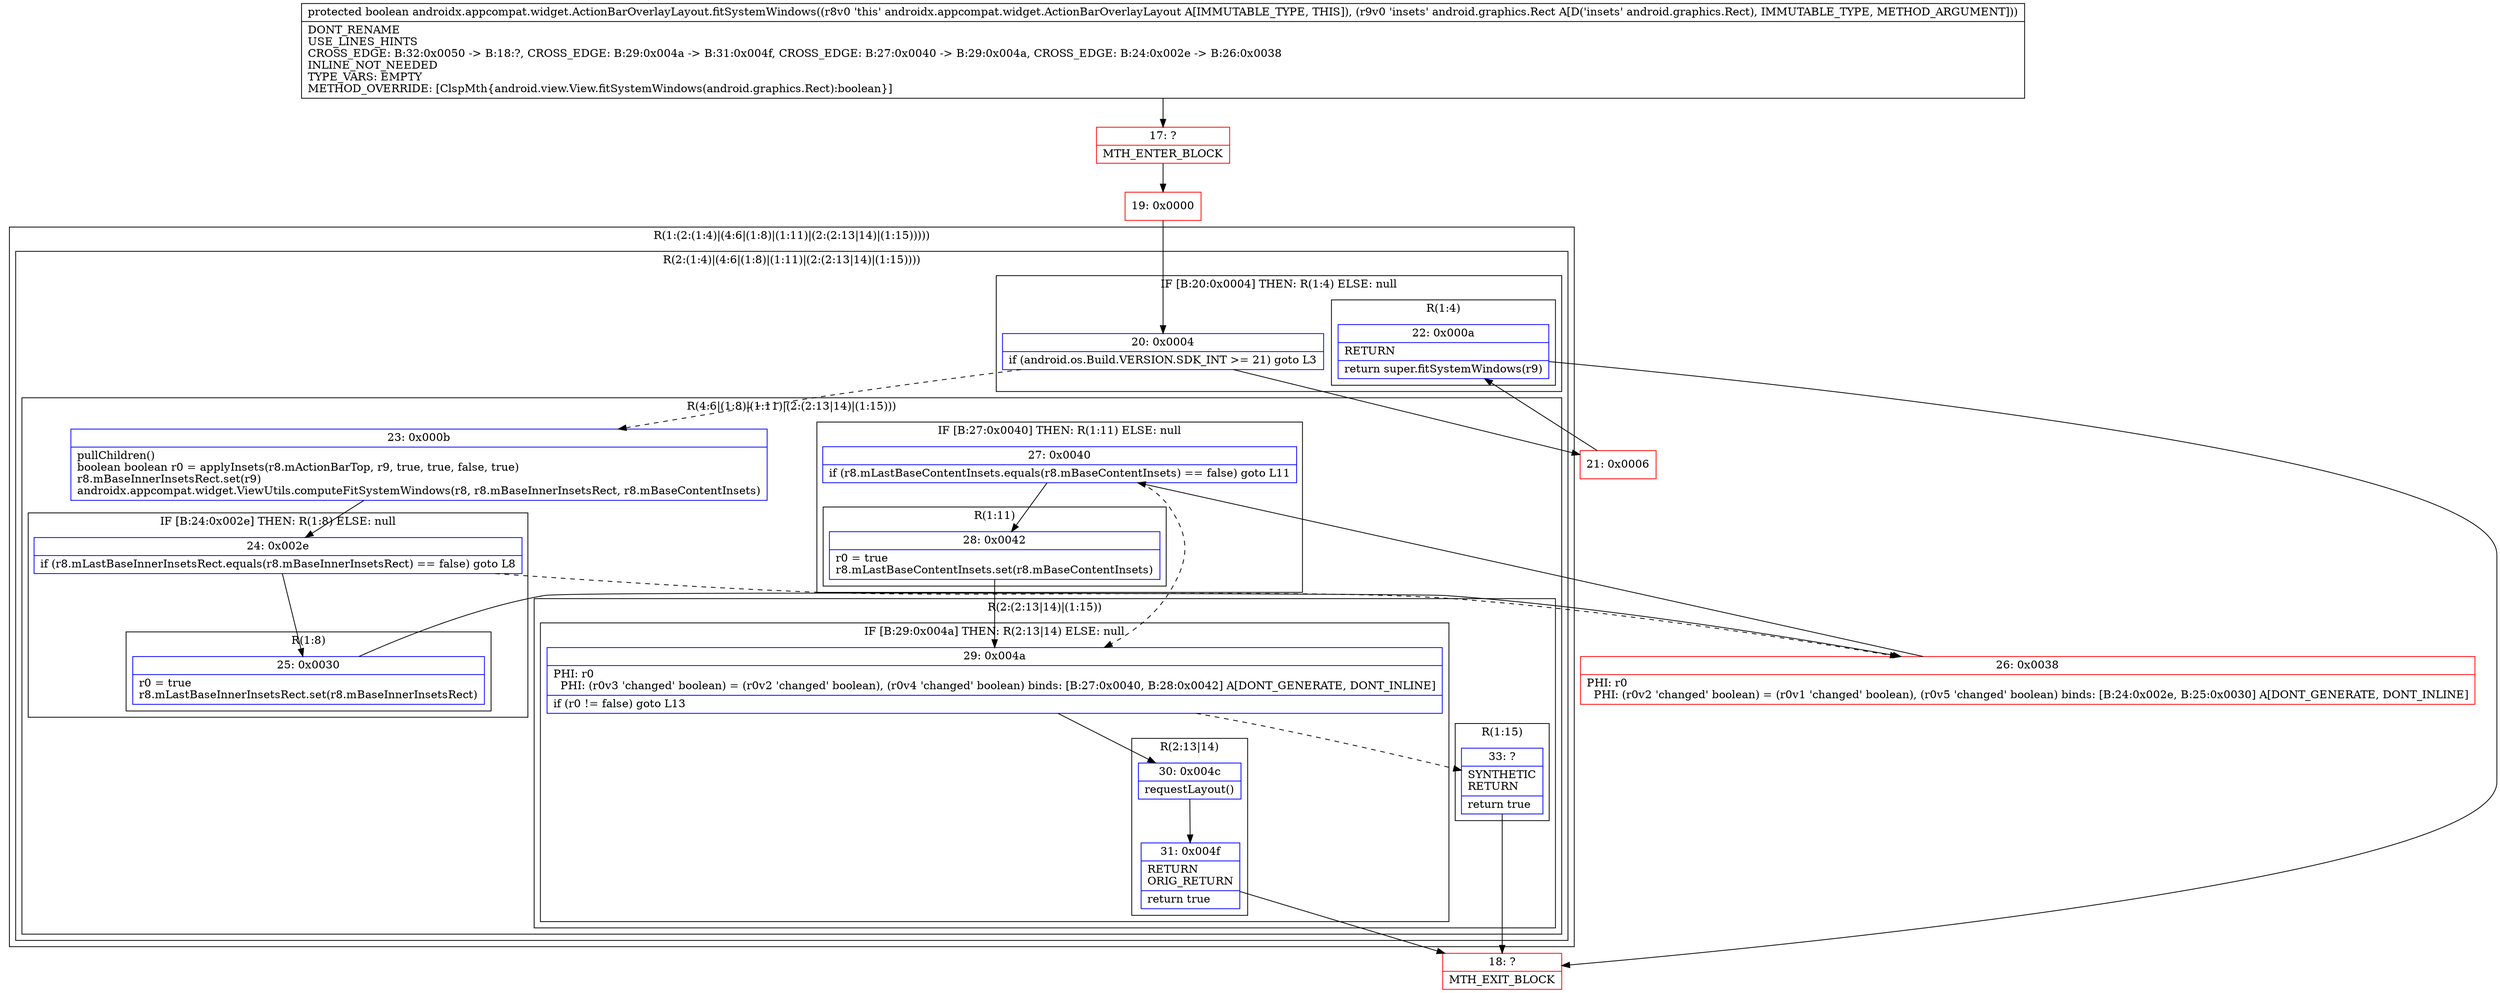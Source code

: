 digraph "CFG forandroidx.appcompat.widget.ActionBarOverlayLayout.fitSystemWindows(Landroid\/graphics\/Rect;)Z" {
subgraph cluster_Region_1233094445 {
label = "R(1:(2:(1:4)|(4:6|(1:8)|(1:11)|(2:(2:13|14)|(1:15)))))";
node [shape=record,color=blue];
subgraph cluster_Region_1845028109 {
label = "R(2:(1:4)|(4:6|(1:8)|(1:11)|(2:(2:13|14)|(1:15))))";
node [shape=record,color=blue];
subgraph cluster_IfRegion_2094895281 {
label = "IF [B:20:0x0004] THEN: R(1:4) ELSE: null";
node [shape=record,color=blue];
Node_20 [shape=record,label="{20\:\ 0x0004|if (android.os.Build.VERSION.SDK_INT \>= 21) goto L3\l}"];
subgraph cluster_Region_816282769 {
label = "R(1:4)";
node [shape=record,color=blue];
Node_22 [shape=record,label="{22\:\ 0x000a|RETURN\l|return super.fitSystemWindows(r9)\l}"];
}
}
subgraph cluster_Region_459920169 {
label = "R(4:6|(1:8)|(1:11)|(2:(2:13|14)|(1:15)))";
node [shape=record,color=blue];
Node_23 [shape=record,label="{23\:\ 0x000b|pullChildren()\lboolean boolean r0 = applyInsets(r8.mActionBarTop, r9, true, true, false, true)\lr8.mBaseInnerInsetsRect.set(r9)\landroidx.appcompat.widget.ViewUtils.computeFitSystemWindows(r8, r8.mBaseInnerInsetsRect, r8.mBaseContentInsets)\l}"];
subgraph cluster_IfRegion_97833799 {
label = "IF [B:24:0x002e] THEN: R(1:8) ELSE: null";
node [shape=record,color=blue];
Node_24 [shape=record,label="{24\:\ 0x002e|if (r8.mLastBaseInnerInsetsRect.equals(r8.mBaseInnerInsetsRect) == false) goto L8\l}"];
subgraph cluster_Region_2067681450 {
label = "R(1:8)";
node [shape=record,color=blue];
Node_25 [shape=record,label="{25\:\ 0x0030|r0 = true\lr8.mLastBaseInnerInsetsRect.set(r8.mBaseInnerInsetsRect)\l}"];
}
}
subgraph cluster_IfRegion_799968893 {
label = "IF [B:27:0x0040] THEN: R(1:11) ELSE: null";
node [shape=record,color=blue];
Node_27 [shape=record,label="{27\:\ 0x0040|if (r8.mLastBaseContentInsets.equals(r8.mBaseContentInsets) == false) goto L11\l}"];
subgraph cluster_Region_1772534298 {
label = "R(1:11)";
node [shape=record,color=blue];
Node_28 [shape=record,label="{28\:\ 0x0042|r0 = true\lr8.mLastBaseContentInsets.set(r8.mBaseContentInsets)\l}"];
}
}
subgraph cluster_Region_1063705377 {
label = "R(2:(2:13|14)|(1:15))";
node [shape=record,color=blue];
subgraph cluster_IfRegion_682379469 {
label = "IF [B:29:0x004a] THEN: R(2:13|14) ELSE: null";
node [shape=record,color=blue];
Node_29 [shape=record,label="{29\:\ 0x004a|PHI: r0 \l  PHI: (r0v3 'changed' boolean) = (r0v2 'changed' boolean), (r0v4 'changed' boolean) binds: [B:27:0x0040, B:28:0x0042] A[DONT_GENERATE, DONT_INLINE]\l|if (r0 != false) goto L13\l}"];
subgraph cluster_Region_875457448 {
label = "R(2:13|14)";
node [shape=record,color=blue];
Node_30 [shape=record,label="{30\:\ 0x004c|requestLayout()\l}"];
Node_31 [shape=record,label="{31\:\ 0x004f|RETURN\lORIG_RETURN\l|return true\l}"];
}
}
subgraph cluster_Region_398706817 {
label = "R(1:15)";
node [shape=record,color=blue];
Node_33 [shape=record,label="{33\:\ ?|SYNTHETIC\lRETURN\l|return true\l}"];
}
}
}
}
}
Node_17 [shape=record,color=red,label="{17\:\ ?|MTH_ENTER_BLOCK\l}"];
Node_19 [shape=record,color=red,label="{19\:\ 0x0000}"];
Node_21 [shape=record,color=red,label="{21\:\ 0x0006}"];
Node_18 [shape=record,color=red,label="{18\:\ ?|MTH_EXIT_BLOCK\l}"];
Node_26 [shape=record,color=red,label="{26\:\ 0x0038|PHI: r0 \l  PHI: (r0v2 'changed' boolean) = (r0v1 'changed' boolean), (r0v5 'changed' boolean) binds: [B:24:0x002e, B:25:0x0030] A[DONT_GENERATE, DONT_INLINE]\l}"];
MethodNode[shape=record,label="{protected boolean androidx.appcompat.widget.ActionBarOverlayLayout.fitSystemWindows((r8v0 'this' androidx.appcompat.widget.ActionBarOverlayLayout A[IMMUTABLE_TYPE, THIS]), (r9v0 'insets' android.graphics.Rect A[D('insets' android.graphics.Rect), IMMUTABLE_TYPE, METHOD_ARGUMENT]))  | DONT_RENAME\lUSE_LINES_HINTS\lCROSS_EDGE: B:32:0x0050 \-\> B:18:?, CROSS_EDGE: B:29:0x004a \-\> B:31:0x004f, CROSS_EDGE: B:27:0x0040 \-\> B:29:0x004a, CROSS_EDGE: B:24:0x002e \-\> B:26:0x0038\lINLINE_NOT_NEEDED\lTYPE_VARS: EMPTY\lMETHOD_OVERRIDE: [ClspMth\{android.view.View.fitSystemWindows(android.graphics.Rect):boolean\}]\l}"];
MethodNode -> Node_17;Node_20 -> Node_21;
Node_20 -> Node_23[style=dashed];
Node_22 -> Node_18;
Node_23 -> Node_24;
Node_24 -> Node_25;
Node_24 -> Node_26[style=dashed];
Node_25 -> Node_26;
Node_27 -> Node_28;
Node_27 -> Node_29[style=dashed];
Node_28 -> Node_29;
Node_29 -> Node_30;
Node_29 -> Node_33[style=dashed];
Node_30 -> Node_31;
Node_31 -> Node_18;
Node_33 -> Node_18;
Node_17 -> Node_19;
Node_19 -> Node_20;
Node_21 -> Node_22;
Node_26 -> Node_27;
}

